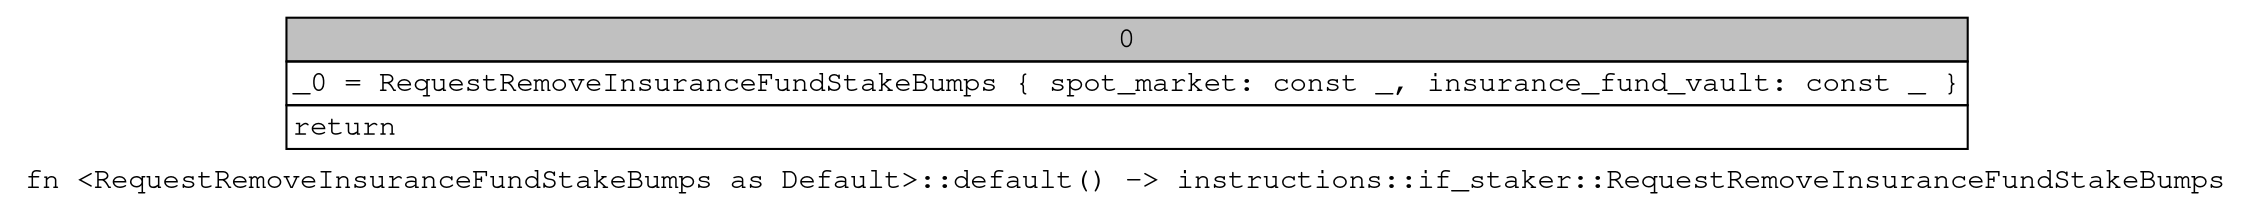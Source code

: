 digraph Mir_0_8739 {
    graph [fontname="Courier, monospace"];
    node [fontname="Courier, monospace"];
    edge [fontname="Courier, monospace"];
    label=<fn &lt;RequestRemoveInsuranceFundStakeBumps as Default&gt;::default() -&gt; instructions::if_staker::RequestRemoveInsuranceFundStakeBumps<br align="left"/>>;
    bb0__0_8739 [shape="none", label=<<table border="0" cellborder="1" cellspacing="0"><tr><td bgcolor="gray" align="center" colspan="1">0</td></tr><tr><td align="left" balign="left">_0 = RequestRemoveInsuranceFundStakeBumps { spot_market: const _, insurance_fund_vault: const _ }<br/></td></tr><tr><td align="left">return</td></tr></table>>];
}
